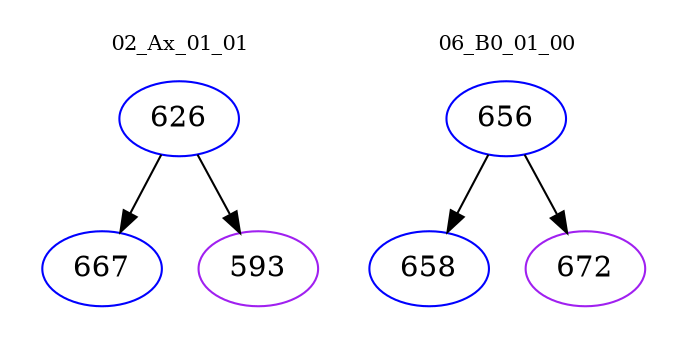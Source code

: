 digraph{
subgraph cluster_0 {
color = white
label = "02_Ax_01_01";
fontsize=10;
T0_626 [label="626", color="blue"]
T0_626 -> T0_667 [color="black"]
T0_667 [label="667", color="blue"]
T0_626 -> T0_593 [color="black"]
T0_593 [label="593", color="purple"]
}
subgraph cluster_1 {
color = white
label = "06_B0_01_00";
fontsize=10;
T1_656 [label="656", color="blue"]
T1_656 -> T1_658 [color="black"]
T1_658 [label="658", color="blue"]
T1_656 -> T1_672 [color="black"]
T1_672 [label="672", color="purple"]
}
}
